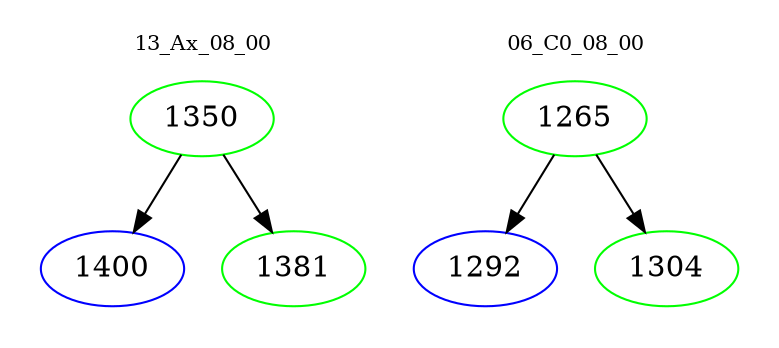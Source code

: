 digraph{
subgraph cluster_0 {
color = white
label = "13_Ax_08_00";
fontsize=10;
T0_1350 [label="1350", color="green"]
T0_1350 -> T0_1400 [color="black"]
T0_1400 [label="1400", color="blue"]
T0_1350 -> T0_1381 [color="black"]
T0_1381 [label="1381", color="green"]
}
subgraph cluster_1 {
color = white
label = "06_C0_08_00";
fontsize=10;
T1_1265 [label="1265", color="green"]
T1_1265 -> T1_1292 [color="black"]
T1_1292 [label="1292", color="blue"]
T1_1265 -> T1_1304 [color="black"]
T1_1304 [label="1304", color="green"]
}
}

